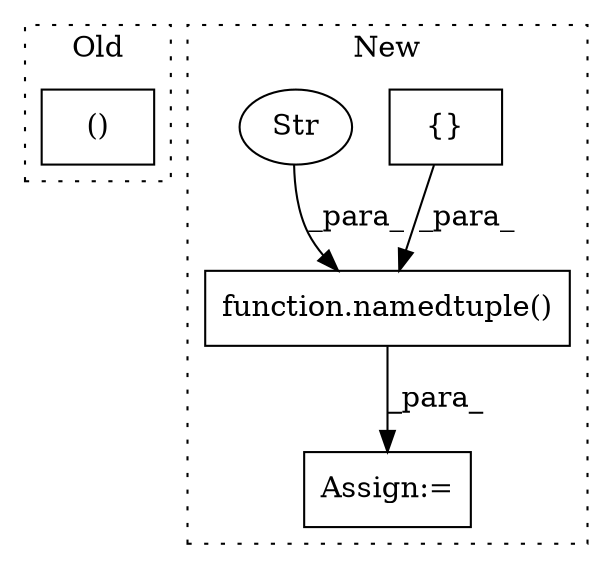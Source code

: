 digraph G {
subgraph cluster0 {
1 [label="()" a="54" s="3731" l="8" shape="box"];
label = "Old";
style="dotted";
}
subgraph cluster1 {
2 [label="function.namedtuple()" a="75" s="1424,1559" l="11,1" shape="box"];
3 [label="{}" a="59" s="1471,1558" l="1,0" shape="box"];
4 [label="Str" a="66" s="1435" l="7" shape="ellipse"];
5 [label="Assign:=" a="68" s="1421" l="3" shape="box"];
label = "New";
style="dotted";
}
2 -> 5 [label="_para_"];
3 -> 2 [label="_para_"];
4 -> 2 [label="_para_"];
}
